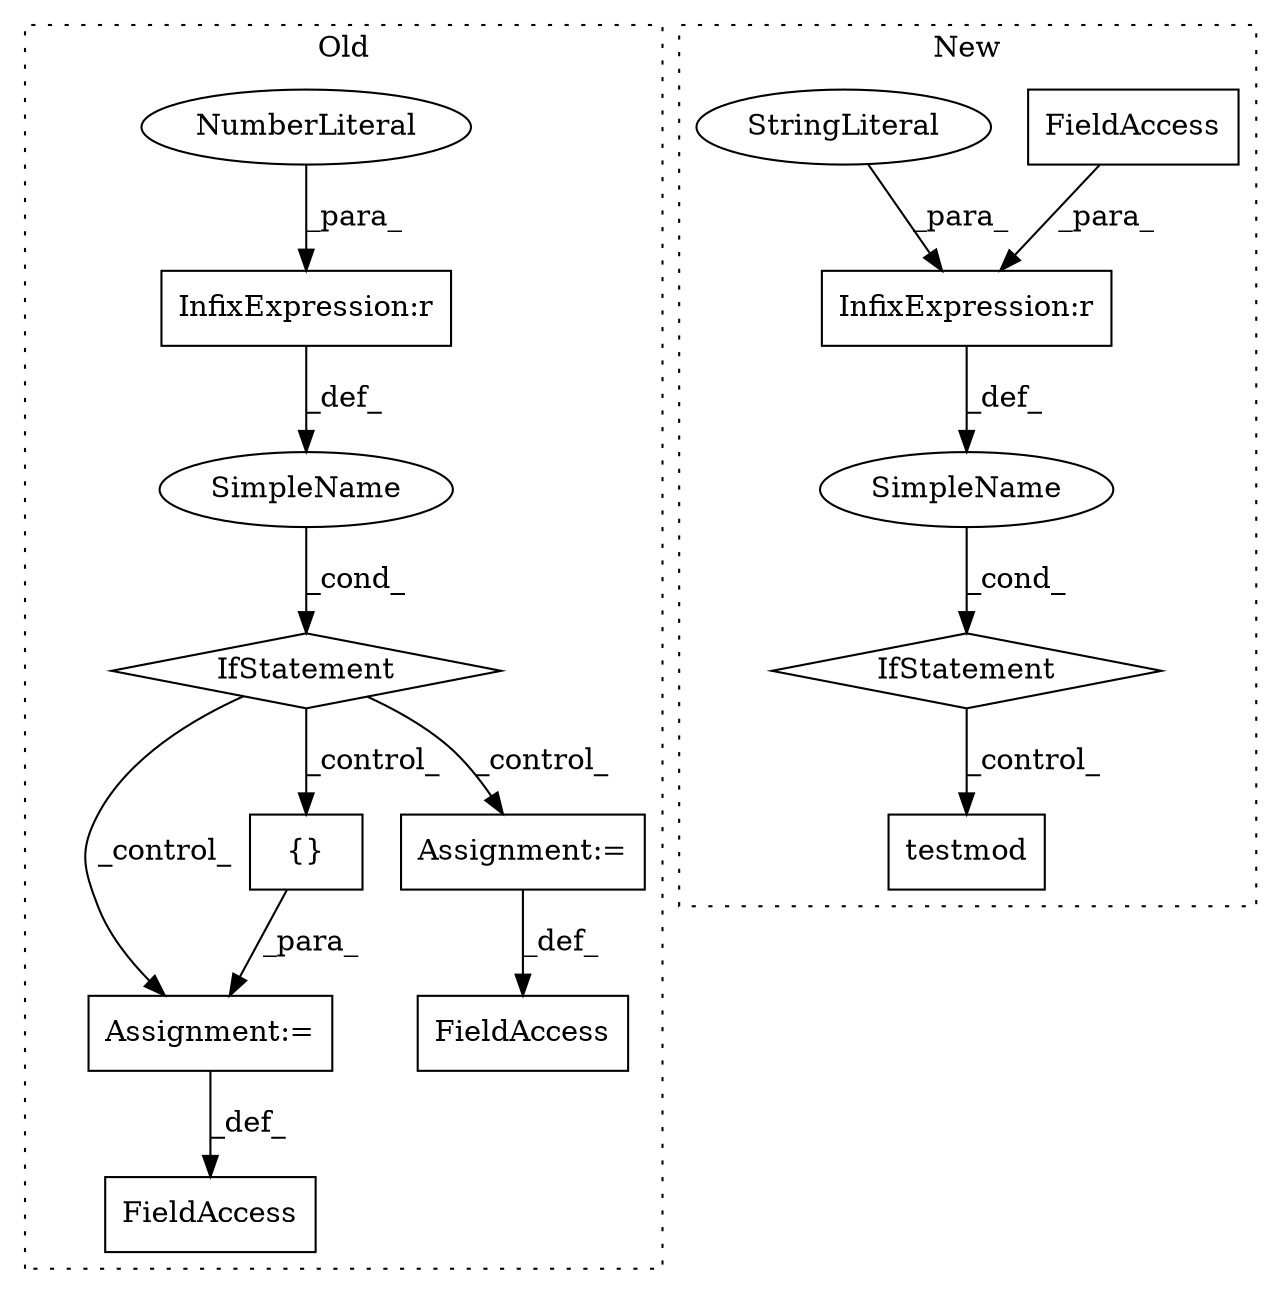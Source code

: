 digraph G {
subgraph cluster0 {
1 [label="IfStatement" a="25" s="159295,159322" l="4,2" shape="diamond"];
5 [label="SimpleName" a="42" s="" l="" shape="ellipse"];
6 [label="Assignment:=" a="7" s="159421" l="1" shape="box"];
7 [label="FieldAccess" a="22" s="159382" l="10" shape="box"];
8 [label="{}" a="4" s="159439,159540" l="1,1" shape="box"];
9 [label="InfixExpression:r" a="27" s="159314" l="4" shape="box"];
11 [label="NumberLiteral" a="34" s="159318" l="4" shape="ellipse"];
13 [label="Assignment:=" a="7" s="159370" l="1" shape="box"];
14 [label="FieldAccess" a="22" s="159332" l="10" shape="box"];
label = "Old";
style="dotted";
}
subgraph cluster1 {
2 [label="testmod" a="32" s="161991" l="9" shape="box"];
3 [label="IfStatement" a="25" s="161947,161973" l="4,2" shape="diamond"];
4 [label="SimpleName" a="42" s="" l="" shape="ellipse"];
10 [label="InfixExpression:r" a="27" s="161959" l="4" shape="box"];
12 [label="FieldAccess" a="22" s="161951" l="8" shape="box"];
15 [label="StringLiteral" a="45" s="161963" l="10" shape="ellipse"];
label = "New";
style="dotted";
}
1 -> 8 [label="_control_"];
1 -> 13 [label="_control_"];
1 -> 6 [label="_control_"];
3 -> 2 [label="_control_"];
4 -> 3 [label="_cond_"];
5 -> 1 [label="_cond_"];
6 -> 7 [label="_def_"];
8 -> 6 [label="_para_"];
9 -> 5 [label="_def_"];
10 -> 4 [label="_def_"];
11 -> 9 [label="_para_"];
12 -> 10 [label="_para_"];
13 -> 14 [label="_def_"];
15 -> 10 [label="_para_"];
}